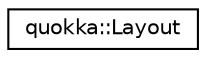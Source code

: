 digraph "Graphical Class Hierarchy"
{
 // LATEX_PDF_SIZE
  edge [fontname="Helvetica",fontsize="10",labelfontname="Helvetica",labelfontsize="10"];
  node [fontname="Helvetica",fontsize="10",shape=record];
  rankdir="LR";
  Node0 [label="quokka::Layout",height=0.2,width=0.4,color="black", fillcolor="white", style="filled",URL="$structquokka_1_1Layout.html",tooltip=" "];
}
